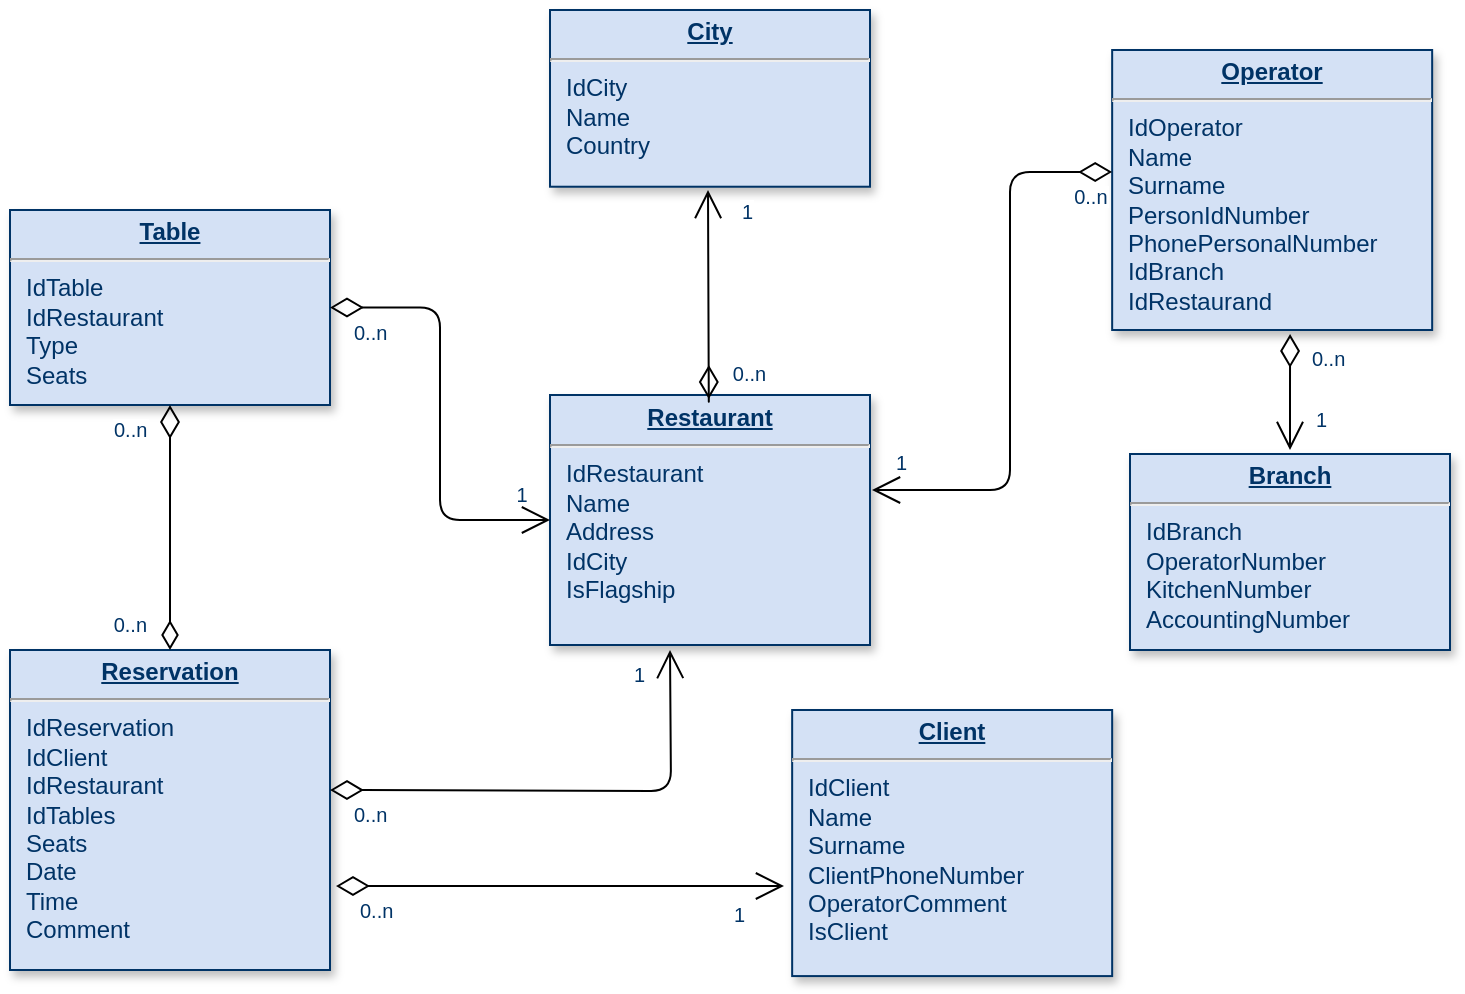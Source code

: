 <mxfile version="14.7.0" type="github"><diagram name="Page-1" id="efa7a0a1-bf9b-a30e-e6df-94a7791c09e9"><mxGraphModel dx="1108" dy="514" grid="1" gridSize="10" guides="1" tooltips="1" connect="1" arrows="1" fold="1" page="1" pageScale="1" pageWidth="826" pageHeight="1169" background="none" math="0" shadow="0"><root><mxCell id="0"/><mxCell id="1" parent="0"/><mxCell id="19" value="&lt;p style=&quot;margin: 0px ; margin-top: 4px ; text-align: center ; text-decoration: underline&quot;&gt;&lt;strong&gt;City&lt;br&gt;&lt;/strong&gt;&lt;/p&gt;&lt;hr&gt;&lt;p style=&quot;margin: 0px ; margin-left: 8px&quot;&gt;IdCity&lt;br&gt;Name&lt;/p&gt;&lt;p style=&quot;margin: 0px ; margin-left: 8px&quot;&gt;Country&lt;/p&gt;" style="verticalAlign=top;align=left;overflow=fill;fontSize=12;fontFamily=Helvetica;html=1;strokeColor=#003366;shadow=1;fillColor=#D4E1F5;fontColor=#003366" parent="1" vertex="1"><mxGeometry x="310" y="110" width="160" height="88.36" as="geometry"/></mxCell><mxCell id="20" value="&lt;p style=&quot;margin: 0px ; margin-top: 4px ; text-align: center ; text-decoration: underline&quot;&gt;&lt;strong&gt;Restaurant&lt;br&gt;&lt;/strong&gt;&lt;/p&gt;&lt;hr&gt;&lt;p style=&quot;margin: 0px ; margin-left: 8px&quot;&gt;IdRestaurant&lt;br&gt;Name&lt;/p&gt;&lt;p style=&quot;margin: 0px ; margin-left: 8px&quot;&gt;Address&lt;/p&gt;&lt;p style=&quot;margin: 0px ; margin-left: 8px&quot;&gt;IdCity&lt;/p&gt;&lt;p style=&quot;margin: 0px ; margin-left: 8px&quot;&gt;IsFlagship&lt;br&gt;&lt;/p&gt;&lt;p style=&quot;margin: 0px ; margin-left: 8px&quot;&gt;&lt;br&gt;&lt;/p&gt;" style="verticalAlign=top;align=left;overflow=fill;fontSize=12;fontFamily=Helvetica;html=1;strokeColor=#003366;shadow=1;fillColor=#D4E1F5;fontColor=#003366" parent="1" vertex="1"><mxGeometry x="310.0" y="302.5" width="160" height="125" as="geometry"/></mxCell><mxCell id="21" value="&lt;p style=&quot;margin: 0px ; margin-top: 4px ; text-align: center ; text-decoration: underline&quot;&gt;&lt;strong&gt;Reservation&lt;/strong&gt;&lt;/p&gt;&lt;hr&gt;&lt;p style=&quot;margin: 0px ; margin-left: 8px&quot;&gt;IdReservation&lt;/p&gt;&lt;p style=&quot;margin: 0px ; margin-left: 8px&quot;&gt;IdClient&lt;/p&gt;&lt;p style=&quot;margin: 0px ; margin-left: 8px&quot;&gt;IdRestaurant&lt;/p&gt;&lt;p style=&quot;margin: 0px ; margin-left: 8px&quot;&gt;IdTables&lt;/p&gt;&lt;p style=&quot;margin: 0px ; margin-left: 8px&quot;&gt;Seats&lt;br&gt;&lt;/p&gt;&lt;p style=&quot;margin: 0px ; margin-left: 8px&quot;&gt;Date&lt;/p&gt;&lt;p style=&quot;margin: 0px ; margin-left: 8px&quot;&gt;Time&lt;/p&gt;&lt;p style=&quot;margin: 0px ; margin-left: 8px&quot;&gt;Comment&lt;br&gt;&lt;/p&gt;" style="verticalAlign=top;align=left;overflow=fill;fontSize=12;fontFamily=Helvetica;html=1;strokeColor=#003366;shadow=1;fillColor=#D4E1F5;fontColor=#003366" parent="1" vertex="1"><mxGeometry x="40" y="430" width="160" height="160" as="geometry"/></mxCell><mxCell id="23" value="&lt;p style=&quot;margin: 0px ; margin-top: 4px ; text-align: center ; text-decoration: underline&quot;&gt;&lt;b&gt;Operator&lt;/b&gt;&lt;/p&gt;&lt;hr&gt;&lt;p style=&quot;margin: 0px ; margin-left: 8px&quot;&gt;IdOperator&lt;/p&gt;&lt;p style=&quot;margin: 0px ; margin-left: 8px&quot;&gt;Name&lt;/p&gt;&lt;p style=&quot;margin: 0px ; margin-left: 8px&quot;&gt;Surname&lt;/p&gt;&lt;p style=&quot;margin: 0px ; margin-left: 8px&quot;&gt;PersonIdNumber&lt;/p&gt;&lt;p style=&quot;margin: 0px ; margin-left: 8px&quot;&gt;PhonePersonalNumber&lt;/p&gt;&lt;p style=&quot;margin: 0px ; margin-left: 8px&quot;&gt;IdBranch&lt;/p&gt;&lt;p style=&quot;margin: 0px ; margin-left: 8px&quot;&gt;IdRestaurand&lt;br&gt;&lt;/p&gt;" style="verticalAlign=top;align=left;overflow=fill;fontSize=12;fontFamily=Helvetica;html=1;strokeColor=#003366;shadow=1;fillColor=#D4E1F5;fontColor=#003366" parent="1" vertex="1"><mxGeometry x="591.08" y="130" width="160" height="140" as="geometry"/></mxCell><mxCell id="24" value="&lt;p style=&quot;margin: 0px ; margin-top: 4px ; text-align: center ; text-decoration: underline&quot;&gt;&lt;strong&gt;Client&lt;/strong&gt;&lt;/p&gt;&lt;hr&gt;&lt;p style=&quot;margin: 0px ; margin-left: 8px&quot;&gt;IdClient&lt;/p&gt;&lt;p style=&quot;margin: 0px ; margin-left: 8px&quot;&gt;Name&lt;/p&gt;&lt;p style=&quot;margin: 0px ; margin-left: 8px&quot;&gt;Surname&lt;/p&gt;&lt;p style=&quot;margin: 0px ; margin-left: 8px&quot;&gt;ClientPhoneNumber&lt;br&gt;&lt;/p&gt;&lt;p style=&quot;margin: 0px ; margin-left: 8px&quot;&gt;OperatorComment&lt;/p&gt;&lt;p style=&quot;margin: 0px ; margin-left: 8px&quot;&gt;IsClient&lt;br&gt;&lt;/p&gt;&lt;p style=&quot;margin: 0px ; margin-left: 8px&quot;&gt;&lt;br&gt;&lt;/p&gt;" style="verticalAlign=top;align=left;overflow=fill;fontSize=12;fontFamily=Helvetica;html=1;strokeColor=#003366;shadow=1;fillColor=#D4E1F5;fontColor=#003366" parent="1" vertex="1"><mxGeometry x="431.08" y="460.0" width="160" height="133.04" as="geometry"/></mxCell><mxCell id="25" value="&lt;p style=&quot;margin: 0px ; margin-top: 4px ; text-align: center ; text-decoration: underline&quot;&gt;&lt;strong&gt;Table&lt;br&gt;&lt;/strong&gt;&lt;/p&gt;&lt;hr&gt;&lt;p style=&quot;margin: 0px ; margin-left: 8px&quot;&gt;IdTable&lt;/p&gt;&lt;p style=&quot;margin: 0px ; margin-left: 8px&quot;&gt;IdRestaurant&lt;/p&gt;&lt;p style=&quot;margin: 0px ; margin-left: 8px&quot;&gt;Type&lt;/p&gt;&lt;p style=&quot;margin: 0px ; margin-left: 8px&quot;&gt;Seats&lt;/p&gt;" style="verticalAlign=top;align=left;overflow=fill;fontSize=12;fontFamily=Helvetica;html=1;strokeColor=#003366;shadow=1;fillColor=#D4E1F5;fontColor=#003366" parent="1" vertex="1"><mxGeometry x="40" y="210" width="160" height="97.5" as="geometry"/></mxCell><mxCell id="29" value="&lt;p style=&quot;margin: 0px ; margin-top: 4px ; text-align: center ; text-decoration: underline&quot;&gt;&lt;strong&gt;Branch&lt;/strong&gt;&lt;/p&gt;&lt;hr&gt;&lt;p style=&quot;margin: 0px ; margin-left: 8px&quot;&gt;IdBranch&lt;/p&gt;&lt;p style=&quot;margin: 0px ; margin-left: 8px&quot;&gt;OperatorNumber&lt;/p&gt;&lt;p style=&quot;margin: 0px ; margin-left: 8px&quot;&gt;KitchenNumber&lt;/p&gt;&lt;p style=&quot;margin: 0px ; margin-left: 8px&quot;&gt;AccountingNumber&lt;br&gt;&lt;/p&gt;" style="verticalAlign=top;align=left;overflow=fill;fontSize=12;fontFamily=Helvetica;html=1;strokeColor=#003366;shadow=1;fillColor=#D4E1F5;fontColor=#003366" parent="1" vertex="1"><mxGeometry x="600" y="332" width="160" height="98" as="geometry"/></mxCell><mxCell id="36" value="" style="endArrow=open;endSize=12;startArrow=diamondThin;startSize=14;startFill=0;edgeStyle=orthogonalEdgeStyle;" parent="1" edge="1"><mxGeometry x="-0.59" y="147.53" as="geometry"><mxPoint x="389.41" y="287.53" as="sourcePoint"/><mxPoint x="389" y="200" as="targetPoint"/><Array as="points"><mxPoint x="389.41" y="307.53"/><mxPoint x="389.41" y="307.53"/></Array></mxGeometry></mxCell><mxCell id="37" value="0..n" style="resizable=0;align=left;verticalAlign=top;labelBackgroundColor=#ffffff;fontSize=10;strokeColor=#003366;shadow=1;fillColor=#D4E1F5;fontColor=#003366" parent="36" connectable="0" vertex="1"><mxGeometry x="-1" relative="1" as="geometry"><mxPoint x="10" y="-8" as="offset"/></mxGeometry></mxCell><mxCell id="45" value="" style="endArrow=open;endSize=12;startArrow=diamondThin;startSize=14;startFill=0;edgeStyle=orthogonalEdgeStyle;rounded=0;exitX=0.556;exitY=1.014;exitDx=0;exitDy=0;exitPerimeter=0;" parent="1" source="23" edge="1"><mxGeometry x="518.86" y="170" as="geometry"><mxPoint x="679.5" y="280" as="sourcePoint"/><mxPoint x="680" y="330" as="targetPoint"/><Array as="points"/></mxGeometry></mxCell><mxCell id="46" value="0..n" style="resizable=0;align=left;verticalAlign=top;labelBackgroundColor=#ffffff;fontSize=10;strokeColor=#003366;shadow=1;fillColor=#D4E1F5;fontColor=#003366" parent="45" connectable="0" vertex="1"><mxGeometry x="-1" relative="1" as="geometry"><mxPoint x="8.92" as="offset"/></mxGeometry></mxCell><mxCell id="51" value="" style="endArrow=open;endSize=12;startArrow=diamondThin;startSize=14;startFill=0;edgeStyle=orthogonalEdgeStyle;" parent="1" source="23" edge="1"><mxGeometry x="389.36" y="350" as="geometry"><mxPoint x="389.36" y="350" as="sourcePoint"/><mxPoint x="471" y="350" as="targetPoint"/><Array as="points"><mxPoint x="540" y="191"/><mxPoint x="540" y="350"/></Array></mxGeometry></mxCell><mxCell id="52" value="0..n" style="resizable=0;align=left;verticalAlign=top;labelBackgroundColor=#ffffff;fontSize=10;strokeColor=#003366;shadow=1;fillColor=#D4E1F5;fontColor=#003366" parent="51" connectable="0" vertex="1"><mxGeometry x="-1" relative="1" as="geometry"><mxPoint x="-21" as="offset"/></mxGeometry></mxCell><mxCell id="53" value="1" style="resizable=0;align=right;verticalAlign=top;labelBackgroundColor=#ffffff;fontSize=10;strokeColor=#003366;shadow=1;fillColor=#D4E1F5;fontColor=#003366" parent="51" connectable="0" vertex="1"><mxGeometry x="1" relative="1" as="geometry"><mxPoint x="19" y="-26" as="offset"/></mxGeometry></mxCell><mxCell id="90" value="" style="endArrow=open;endSize=12;startArrow=diamondThin;startSize=14;startFill=0;edgeStyle=orthogonalEdgeStyle;entryX=0;entryY=0.5;entryDx=0;entryDy=0;" parent="1" source="25" target="20" edge="1"><mxGeometry x="620" y="340" as="geometry"><mxPoint x="620" y="340" as="sourcePoint"/><mxPoint x="780" y="340" as="targetPoint"/></mxGeometry></mxCell><mxCell id="91" value="0..n" style="resizable=0;align=left;verticalAlign=top;labelBackgroundColor=#ffffff;fontSize=10;strokeColor=#003366;shadow=1;fillColor=#D4E1F5;fontColor=#003366" parent="90" connectable="0" vertex="1"><mxGeometry x="-1" relative="1" as="geometry"><mxPoint x="10" as="offset"/></mxGeometry></mxCell><mxCell id="92" value="1" style="resizable=0;align=right;verticalAlign=top;labelBackgroundColor=#ffffff;fontSize=10;strokeColor=#003366;shadow=1;fillColor=#D4E1F5;fontColor=#003366" parent="90" connectable="0" vertex="1"><mxGeometry x="1" relative="1" as="geometry"><mxPoint x="-10" y="-25" as="offset"/></mxGeometry></mxCell><mxCell id="OUz_1zfZ9QeoXmrL7628-116" value="1" style="resizable=0;align=left;verticalAlign=top;labelBackgroundColor=#ffffff;fontSize=10;strokeColor=#003366;shadow=1;fillColor=#D4E1F5;fontColor=#003366" connectable="0" vertex="1" parent="1"><mxGeometry x="400" y="550.0" as="geometry"/></mxCell><mxCell id="OUz_1zfZ9QeoXmrL7628-117" value="1" style="resizable=0;align=right;verticalAlign=top;labelBackgroundColor=#ffffff;fontSize=10;strokeColor=#003366;shadow=1;fillColor=#D4E1F5;fontColor=#003366" connectable="0" vertex="1" parent="1"><mxGeometry x="700" y="302.5" as="geometry"/></mxCell><mxCell id="OUz_1zfZ9QeoXmrL7628-118" value="" style="endArrow=diamondThin;endFill=0;endSize=12;startArrow=diamondThin;startSize=14;startFill=0;edgeStyle=orthogonalEdgeStyle;entryX=0.5;entryY=0;entryDx=0;entryDy=0;exitX=0.5;exitY=1;exitDx=0;exitDy=0;" edge="1" parent="1" source="25" target="21"><mxGeometry x="440" y="425" as="geometry"><mxPoint x="140" y="320" as="sourcePoint"/><mxPoint x="130" y="450.0" as="targetPoint"/><Array as="points"><mxPoint x="120" y="390"/><mxPoint x="120" y="390"/></Array></mxGeometry></mxCell><mxCell id="OUz_1zfZ9QeoXmrL7628-119" value="0..n" style="resizable=0;align=left;verticalAlign=top;labelBackgroundColor=#ffffff;fontSize=10;strokeColor=#003366;shadow=1;fillColor=#D4E1F5;fontColor=#003366" connectable="0" vertex="1" parent="OUz_1zfZ9QeoXmrL7628-118"><mxGeometry x="-1" relative="1" as="geometry"><mxPoint x="-30" as="offset"/></mxGeometry></mxCell><mxCell id="OUz_1zfZ9QeoXmrL7628-120" value="0..n" style="resizable=0;align=right;verticalAlign=top;labelBackgroundColor=#ffffff;fontSize=10;strokeColor=#003366;shadow=1;fillColor=#D4E1F5;fontColor=#003366" connectable="0" vertex="1" parent="OUz_1zfZ9QeoXmrL7628-118"><mxGeometry x="1" relative="1" as="geometry"><mxPoint x="-10" y="-25" as="offset"/></mxGeometry></mxCell><mxCell id="OUz_1zfZ9QeoXmrL7628-124" value="1" style="resizable=0;align=right;verticalAlign=top;labelBackgroundColor=#ffffff;fontSize=10;strokeColor=#003366;shadow=1;fillColor=#D4E1F5;fontColor=#003366" connectable="0" vertex="1" parent="1"><mxGeometry x="412.998" y="198.36" as="geometry"/></mxCell><mxCell id="OUz_1zfZ9QeoXmrL7628-125" value="" style="endArrow=open;endFill=0;endSize=12;startArrow=diamondThin;startSize=14;startFill=0;edgeStyle=orthogonalEdgeStyle;" edge="1" parent="1"><mxGeometry x="620" y="581.29" as="geometry"><mxPoint x="200" y="499.996" as="sourcePoint"/><mxPoint x="370" y="430" as="targetPoint"/></mxGeometry></mxCell><mxCell id="OUz_1zfZ9QeoXmrL7628-126" value="0..n" style="resizable=0;align=left;verticalAlign=top;labelBackgroundColor=#ffffff;fontSize=10;strokeColor=#003366;shadow=1;fillColor=#D4E1F5;fontColor=#003366" connectable="0" vertex="1" parent="OUz_1zfZ9QeoXmrL7628-125"><mxGeometry x="-1" relative="1" as="geometry"><mxPoint x="10" as="offset"/></mxGeometry></mxCell><mxCell id="OUz_1zfZ9QeoXmrL7628-129" value="" style="endArrow=open;endFill=0;endSize=12;startArrow=diamondThin;startSize=14;startFill=0;edgeStyle=orthogonalEdgeStyle;" edge="1" parent="1"><mxGeometry x="1020" y="581.29" as="geometry"><mxPoint x="203" y="548" as="sourcePoint"/><mxPoint x="427" y="548" as="targetPoint"/></mxGeometry></mxCell><mxCell id="OUz_1zfZ9QeoXmrL7628-130" value="0..n" style="resizable=0;align=left;verticalAlign=top;labelBackgroundColor=#ffffff;fontSize=10;strokeColor=#003366;shadow=1;fillColor=#D4E1F5;fontColor=#003366" connectable="0" vertex="1" parent="OUz_1zfZ9QeoXmrL7628-129"><mxGeometry x="-1" relative="1" as="geometry"><mxPoint x="10" as="offset"/></mxGeometry></mxCell><mxCell id="OUz_1zfZ9QeoXmrL7628-132" value="1" style="resizable=0;align=left;verticalAlign=top;labelBackgroundColor=#ffffff;fontSize=10;strokeColor=#003366;shadow=1;fillColor=#D4E1F5;fontColor=#003366" connectable="0" vertex="1" parent="1"><mxGeometry x="350" y="430" as="geometry"/></mxCell></root></mxGraphModel></diagram></mxfile>